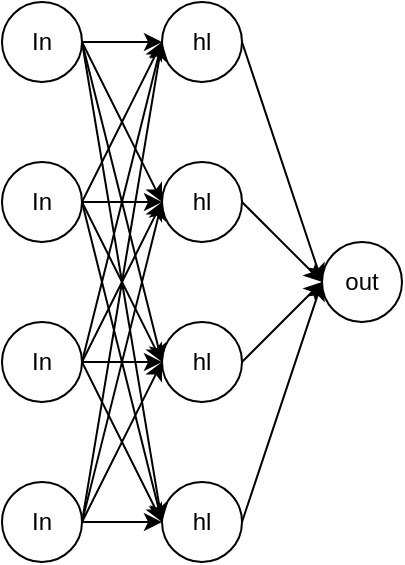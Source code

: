 <mxfile version="14.6.7" type="device"><diagram id="Rj5il8yRKA5xHtW-G8g4" name="Page-1"><mxGraphModel dx="462" dy="765" grid="1" gridSize="10" guides="1" tooltips="1" connect="1" arrows="1" fold="1" page="1" pageScale="1" pageWidth="827" pageHeight="1169" math="0" shadow="0"><root><mxCell id="0"/><mxCell id="1" parent="0"/><mxCell id="oLuB5EnFK2vK5my-PWnT-10" style="edgeStyle=orthogonalEdgeStyle;rounded=0;orthogonalLoop=1;jettySize=auto;html=1;exitX=1;exitY=0.5;exitDx=0;exitDy=0;entryX=0;entryY=0.5;entryDx=0;entryDy=0;" edge="1" parent="1" source="oLuB5EnFK2vK5my-PWnT-1" target="oLuB5EnFK2vK5my-PWnT-5"><mxGeometry relative="1" as="geometry"/></mxCell><mxCell id="oLuB5EnFK2vK5my-PWnT-1" value="In" style="ellipse;whiteSpace=wrap;html=1;aspect=fixed;" vertex="1" parent="1"><mxGeometry x="40" y="80" width="40" height="40" as="geometry"/></mxCell><mxCell id="oLuB5EnFK2vK5my-PWnT-11" style="edgeStyle=orthogonalEdgeStyle;rounded=0;orthogonalLoop=1;jettySize=auto;html=1;exitX=1;exitY=0.5;exitDx=0;exitDy=0;entryX=0;entryY=0.5;entryDx=0;entryDy=0;" edge="1" parent="1" source="oLuB5EnFK2vK5my-PWnT-2" target="oLuB5EnFK2vK5my-PWnT-6"><mxGeometry relative="1" as="geometry"/></mxCell><mxCell id="oLuB5EnFK2vK5my-PWnT-2" value="In" style="ellipse;whiteSpace=wrap;html=1;aspect=fixed;" vertex="1" parent="1"><mxGeometry x="40" y="160" width="40" height="40" as="geometry"/></mxCell><mxCell id="oLuB5EnFK2vK5my-PWnT-12" style="edgeStyle=orthogonalEdgeStyle;rounded=0;orthogonalLoop=1;jettySize=auto;html=1;exitX=1;exitY=0.5;exitDx=0;exitDy=0;" edge="1" parent="1" source="oLuB5EnFK2vK5my-PWnT-3" target="oLuB5EnFK2vK5my-PWnT-7"><mxGeometry relative="1" as="geometry"/></mxCell><mxCell id="oLuB5EnFK2vK5my-PWnT-3" value="In" style="ellipse;whiteSpace=wrap;html=1;aspect=fixed;" vertex="1" parent="1"><mxGeometry x="40" y="240" width="40" height="40" as="geometry"/></mxCell><mxCell id="oLuB5EnFK2vK5my-PWnT-13" style="edgeStyle=orthogonalEdgeStyle;rounded=0;orthogonalLoop=1;jettySize=auto;html=1;exitX=1;exitY=0.5;exitDx=0;exitDy=0;" edge="1" parent="1" source="oLuB5EnFK2vK5my-PWnT-4" target="oLuB5EnFK2vK5my-PWnT-8"><mxGeometry relative="1" as="geometry"/></mxCell><mxCell id="oLuB5EnFK2vK5my-PWnT-4" value="In" style="ellipse;whiteSpace=wrap;html=1;aspect=fixed;" vertex="1" parent="1"><mxGeometry x="40" y="320" width="40" height="40" as="geometry"/></mxCell><mxCell id="oLuB5EnFK2vK5my-PWnT-5" value="hl" style="ellipse;whiteSpace=wrap;html=1;aspect=fixed;" vertex="1" parent="1"><mxGeometry x="120" y="80" width="40" height="40" as="geometry"/></mxCell><mxCell id="oLuB5EnFK2vK5my-PWnT-6" value="hl" style="ellipse;whiteSpace=wrap;html=1;aspect=fixed;" vertex="1" parent="1"><mxGeometry x="120" y="160" width="40" height="40" as="geometry"/></mxCell><mxCell id="oLuB5EnFK2vK5my-PWnT-7" value="hl" style="ellipse;whiteSpace=wrap;html=1;aspect=fixed;" vertex="1" parent="1"><mxGeometry x="120" y="240" width="40" height="40" as="geometry"/></mxCell><mxCell id="oLuB5EnFK2vK5my-PWnT-8" value="hl" style="ellipse;whiteSpace=wrap;html=1;aspect=fixed;" vertex="1" parent="1"><mxGeometry x="120" y="320" width="40" height="40" as="geometry"/></mxCell><mxCell id="oLuB5EnFK2vK5my-PWnT-9" value="out" style="ellipse;whiteSpace=wrap;html=1;aspect=fixed;" vertex="1" parent="1"><mxGeometry x="200" y="200" width="40" height="40" as="geometry"/></mxCell><mxCell id="oLuB5EnFK2vK5my-PWnT-15" value="" style="endArrow=classic;html=1;entryX=0;entryY=0.5;entryDx=0;entryDy=0;" edge="1" parent="1" target="oLuB5EnFK2vK5my-PWnT-6"><mxGeometry width="50" height="50" relative="1" as="geometry"><mxPoint x="80" y="100" as="sourcePoint"/><mxPoint x="130" y="50" as="targetPoint"/></mxGeometry></mxCell><mxCell id="oLuB5EnFK2vK5my-PWnT-16" value="" style="endArrow=classic;html=1;entryX=0;entryY=0.5;entryDx=0;entryDy=0;" edge="1" parent="1"><mxGeometry width="50" height="50" relative="1" as="geometry"><mxPoint x="80" y="180" as="sourcePoint"/><mxPoint x="120" y="260" as="targetPoint"/></mxGeometry></mxCell><mxCell id="oLuB5EnFK2vK5my-PWnT-17" value="" style="endArrow=classic;html=1;entryX=0;entryY=0.5;entryDx=0;entryDy=0;" edge="1" parent="1" target="oLuB5EnFK2vK5my-PWnT-7"><mxGeometry width="50" height="50" relative="1" as="geometry"><mxPoint x="80" y="340" as="sourcePoint"/><mxPoint x="120" y="420" as="targetPoint"/></mxGeometry></mxCell><mxCell id="oLuB5EnFK2vK5my-PWnT-18" value="" style="endArrow=classic;html=1;entryX=0;entryY=0.5;entryDx=0;entryDy=0;" edge="1" parent="1" target="oLuB5EnFK2vK5my-PWnT-5"><mxGeometry width="50" height="50" relative="1" as="geometry"><mxPoint x="80" y="180" as="sourcePoint"/><mxPoint x="120" y="260" as="targetPoint"/></mxGeometry></mxCell><mxCell id="oLuB5EnFK2vK5my-PWnT-20" value="" style="endArrow=classic;html=1;entryX=0;entryY=0.5;entryDx=0;entryDy=0;" edge="1" parent="1"><mxGeometry width="50" height="50" relative="1" as="geometry"><mxPoint x="80" y="260" as="sourcePoint"/><mxPoint x="120" y="340" as="targetPoint"/></mxGeometry></mxCell><mxCell id="oLuB5EnFK2vK5my-PWnT-21" value="" style="endArrow=classic;html=1;entryX=0;entryY=0.5;entryDx=0;entryDy=0;" edge="1" parent="1"><mxGeometry width="50" height="50" relative="1" as="geometry"><mxPoint x="80" y="260" as="sourcePoint"/><mxPoint x="120" y="180" as="targetPoint"/></mxGeometry></mxCell><mxCell id="oLuB5EnFK2vK5my-PWnT-22" value="" style="endArrow=classic;html=1;entryX=0;entryY=0.5;entryDx=0;entryDy=0;" edge="1" parent="1" target="oLuB5EnFK2vK5my-PWnT-6"><mxGeometry width="50" height="50" relative="1" as="geometry"><mxPoint x="80" y="340" as="sourcePoint"/><mxPoint x="130" y="290" as="targetPoint"/></mxGeometry></mxCell><mxCell id="oLuB5EnFK2vK5my-PWnT-23" value="" style="endArrow=classic;html=1;entryX=0;entryY=0.5;entryDx=0;entryDy=0;" edge="1" parent="1"><mxGeometry width="50" height="50" relative="1" as="geometry"><mxPoint x="80" y="260" as="sourcePoint"/><mxPoint x="120" y="100" as="targetPoint"/></mxGeometry></mxCell><mxCell id="oLuB5EnFK2vK5my-PWnT-24" value="" style="endArrow=classic;html=1;" edge="1" parent="1"><mxGeometry width="50" height="50" relative="1" as="geometry"><mxPoint x="80" y="100" as="sourcePoint"/><mxPoint x="120" y="260" as="targetPoint"/></mxGeometry></mxCell><mxCell id="oLuB5EnFK2vK5my-PWnT-25" value="" style="endArrow=classic;html=1;" edge="1" parent="1"><mxGeometry width="50" height="50" relative="1" as="geometry"><mxPoint x="80" y="180" as="sourcePoint"/><mxPoint x="120" y="340" as="targetPoint"/></mxGeometry></mxCell><mxCell id="oLuB5EnFK2vK5my-PWnT-26" value="" style="endArrow=classic;html=1;entryX=0;entryY=0.5;entryDx=0;entryDy=0;" edge="1" parent="1" target="oLuB5EnFK2vK5my-PWnT-5"><mxGeometry width="50" height="50" relative="1" as="geometry"><mxPoint x="80" y="340" as="sourcePoint"/><mxPoint x="130" y="290" as="targetPoint"/></mxGeometry></mxCell><mxCell id="oLuB5EnFK2vK5my-PWnT-27" value="" style="endArrow=classic;html=1;exitX=1;exitY=0.5;exitDx=0;exitDy=0;entryX=0;entryY=0.5;entryDx=0;entryDy=0;" edge="1" parent="1" source="oLuB5EnFK2vK5my-PWnT-1" target="oLuB5EnFK2vK5my-PWnT-8"><mxGeometry width="50" height="50" relative="1" as="geometry"><mxPoint x="220" y="280" as="sourcePoint"/><mxPoint x="270" y="230" as="targetPoint"/></mxGeometry></mxCell><mxCell id="oLuB5EnFK2vK5my-PWnT-28" value="" style="endArrow=classic;html=1;entryX=0;entryY=0.5;entryDx=0;entryDy=0;" edge="1" parent="1" target="oLuB5EnFK2vK5my-PWnT-9"><mxGeometry width="50" height="50" relative="1" as="geometry"><mxPoint x="160" y="100" as="sourcePoint"/><mxPoint x="210" y="50" as="targetPoint"/></mxGeometry></mxCell><mxCell id="oLuB5EnFK2vK5my-PWnT-29" value="" style="endArrow=classic;html=1;entryX=0;entryY=0.5;entryDx=0;entryDy=0;" edge="1" parent="1" target="oLuB5EnFK2vK5my-PWnT-9"><mxGeometry width="50" height="50" relative="1" as="geometry"><mxPoint x="160" y="340" as="sourcePoint"/><mxPoint x="200" y="460" as="targetPoint"/></mxGeometry></mxCell><mxCell id="oLuB5EnFK2vK5my-PWnT-30" value="" style="endArrow=classic;html=1;" edge="1" parent="1"><mxGeometry width="50" height="50" relative="1" as="geometry"><mxPoint x="160" y="260" as="sourcePoint"/><mxPoint x="200" y="220" as="targetPoint"/></mxGeometry></mxCell><mxCell id="oLuB5EnFK2vK5my-PWnT-31" value="" style="endArrow=classic;html=1;" edge="1" parent="1"><mxGeometry width="50" height="50" relative="1" as="geometry"><mxPoint x="160" y="180" as="sourcePoint"/><mxPoint x="200" y="220" as="targetPoint"/></mxGeometry></mxCell></root></mxGraphModel></diagram></mxfile>